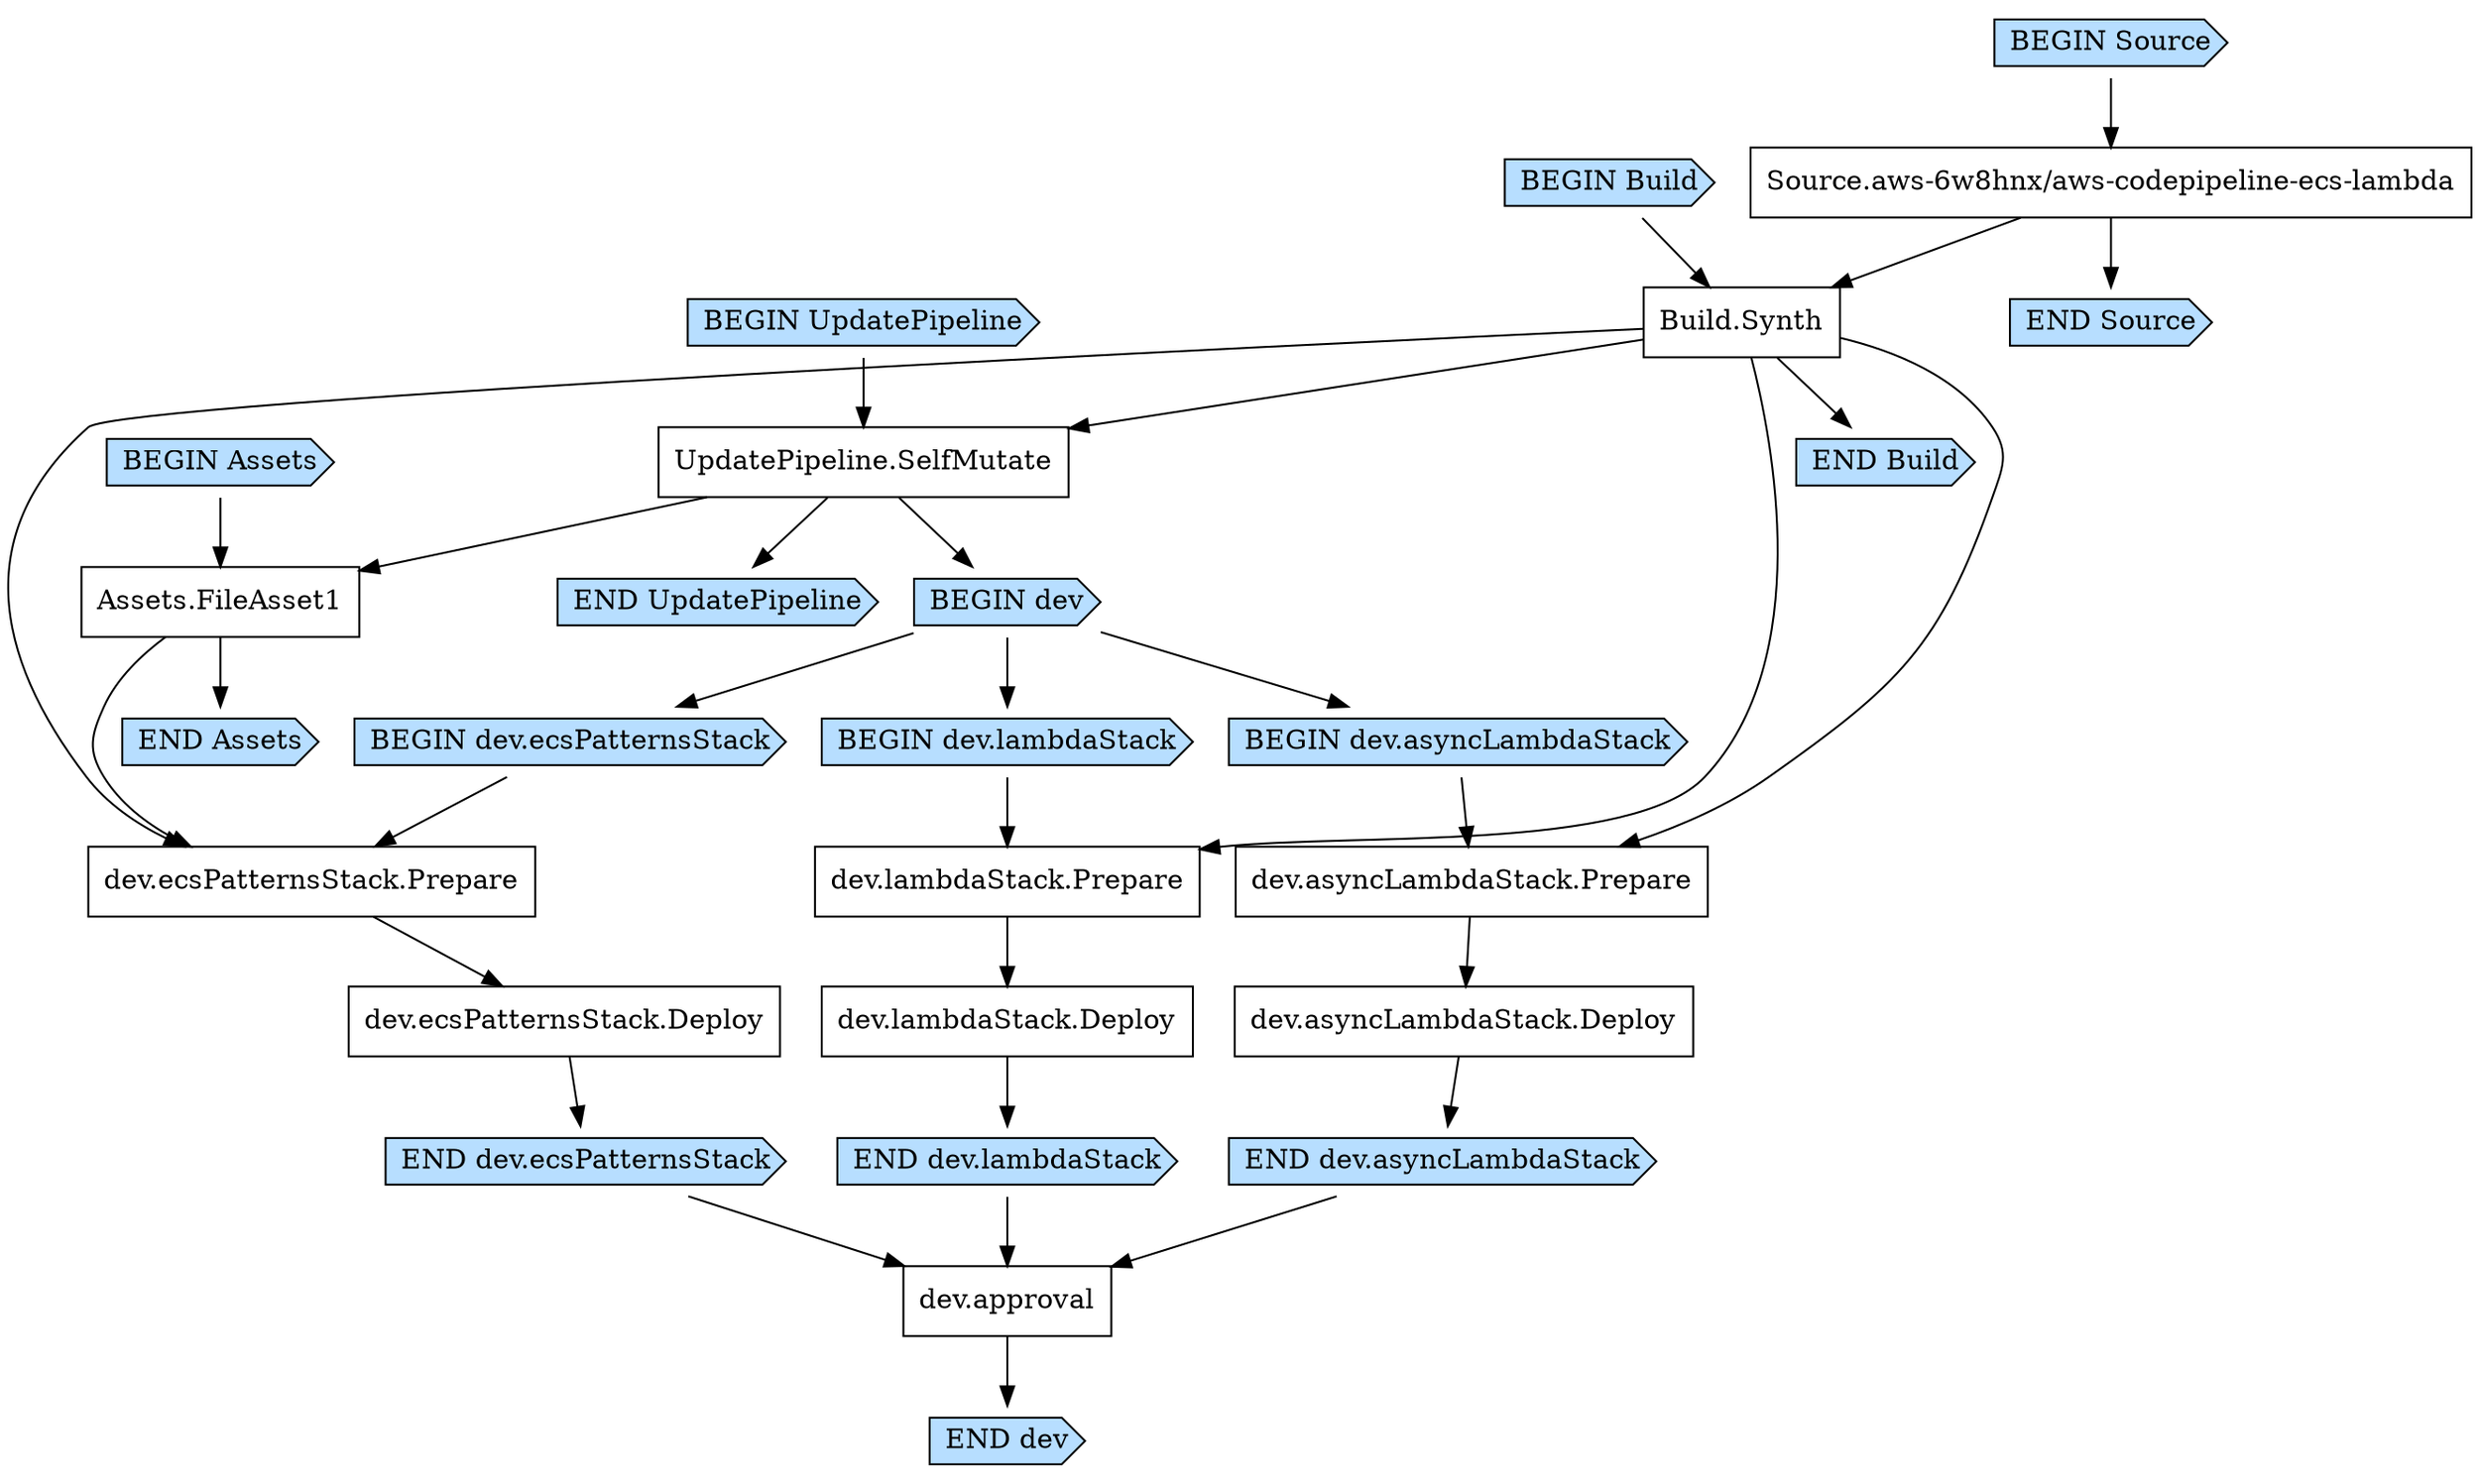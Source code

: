 digraph G {
  # Arrows represent an "unlocks" relationship (opposite of dependency). So chosen
  # because the layout looks more natural that way.
  # To represent subgraph dependencies, subgraphs are represented by BEGIN/END nodes.
  # To render: `dot -Tsvg awscodepipelinestackpipelineB0B7F0A8.dot > graph.svg`, open in a browser.
  node [shape="box"];
"BEGIN Build" [shape="cds", style="filled", fillcolor="#b7deff"];
"END Build" [shape="cds", style="filled", fillcolor="#b7deff"];
"Build.Synth";
"Source.aws-6w8hnx/aws-codepipeline-ecs-lambda" -> "Build.Synth";
"BEGIN Build" -> "Build.Synth";
"Build.Synth" -> "END Build";
"BEGIN UpdatePipeline" [shape="cds", style="filled", fillcolor="#b7deff"];
"END UpdatePipeline" [shape="cds", style="filled", fillcolor="#b7deff"];
"UpdatePipeline.SelfMutate";
"Build.Synth" -> "UpdatePipeline.SelfMutate";
"BEGIN UpdatePipeline" -> "UpdatePipeline.SelfMutate";
"UpdatePipeline.SelfMutate" -> "END UpdatePipeline";
"BEGIN Assets" [shape="cds", style="filled", fillcolor="#b7deff"];
"END Assets" [shape="cds", style="filled", fillcolor="#b7deff"];
"Assets.FileAsset1";
"UpdatePipeline.SelfMutate" -> "Assets.FileAsset1";
"BEGIN Assets" -> "Assets.FileAsset1";
"Assets.FileAsset1" -> "END Assets";
"BEGIN dev" [shape="cds", style="filled", fillcolor="#b7deff"];
"END dev" [shape="cds", style="filled", fillcolor="#b7deff"];
"UpdatePipeline.SelfMutate" -> "BEGIN dev";
"BEGIN dev.asyncLambdaStack" [shape="cds", style="filled", fillcolor="#b7deff"];
"END dev.asyncLambdaStack" [shape="cds", style="filled", fillcolor="#b7deff"];
"dev.asyncLambdaStack.Deploy";
"dev.asyncLambdaStack.Prepare" -> "dev.asyncLambdaStack.Deploy";
"dev.asyncLambdaStack.Prepare";
"Build.Synth" -> "dev.asyncLambdaStack.Prepare";
"BEGIN dev.asyncLambdaStack" -> "dev.asyncLambdaStack.Prepare";
"dev.asyncLambdaStack.Deploy" -> "END dev.asyncLambdaStack";
"BEGIN dev.ecsPatternsStack" [shape="cds", style="filled", fillcolor="#b7deff"];
"END dev.ecsPatternsStack" [shape="cds", style="filled", fillcolor="#b7deff"];
"dev.ecsPatternsStack.Deploy";
"dev.ecsPatternsStack.Prepare" -> "dev.ecsPatternsStack.Deploy";
"dev.ecsPatternsStack.Prepare";
"Build.Synth" -> "dev.ecsPatternsStack.Prepare";
"Assets.FileAsset1" -> "dev.ecsPatternsStack.Prepare";
"BEGIN dev.ecsPatternsStack" -> "dev.ecsPatternsStack.Prepare";
"dev.ecsPatternsStack.Deploy" -> "END dev.ecsPatternsStack";
"BEGIN dev.lambdaStack" [shape="cds", style="filled", fillcolor="#b7deff"];
"END dev.lambdaStack" [shape="cds", style="filled", fillcolor="#b7deff"];
"dev.lambdaStack.Deploy";
"dev.lambdaStack.Prepare" -> "dev.lambdaStack.Deploy";
"dev.lambdaStack.Prepare";
"Build.Synth" -> "dev.lambdaStack.Prepare";
"BEGIN dev.lambdaStack" -> "dev.lambdaStack.Prepare";
"dev.lambdaStack.Deploy" -> "END dev.lambdaStack";
"dev.approval";
"END dev.asyncLambdaStack" -> "dev.approval";
"END dev.ecsPatternsStack" -> "dev.approval";
"END dev.lambdaStack" -> "dev.approval";
"BEGIN dev" -> "BEGIN dev.asyncLambdaStack";
"BEGIN dev" -> "BEGIN dev.ecsPatternsStack";
"BEGIN dev" -> "BEGIN dev.lambdaStack";
"dev.approval" -> "END dev";
"BEGIN Source" [shape="cds", style="filled", fillcolor="#b7deff"];
"END Source" [shape="cds", style="filled", fillcolor="#b7deff"];
"Source.aws-6w8hnx/aws-codepipeline-ecs-lambda";
"BEGIN Source" -> "Source.aws-6w8hnx/aws-codepipeline-ecs-lambda";
"Source.aws-6w8hnx/aws-codepipeline-ecs-lambda" -> "END Source";
}